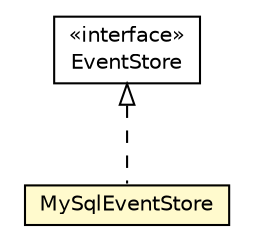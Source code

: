 #!/usr/local/bin/dot
#
# Class diagram 
# Generated by UMLGraph version R5_6_6-8-g8d7759 (http://www.umlgraph.org/)
#

digraph G {
	edge [fontname="Helvetica",fontsize=10,labelfontname="Helvetica",labelfontsize=10];
	node [fontname="Helvetica",fontsize=10,shape=plaintext];
	nodesep=0.25;
	ranksep=0.5;
	// org.dayatang.domain.event.EventStore
	c68416 [label=<<table title="org.dayatang.domain.event.EventStore" border="0" cellborder="1" cellspacing="0" cellpadding="2" port="p" href="../domain/event/EventStore.html">
		<tr><td><table border="0" cellspacing="0" cellpadding="1">
<tr><td align="center" balign="center"> &#171;interface&#187; </td></tr>
<tr><td align="center" balign="center"> EventStore </td></tr>
		</table></td></tr>
		</table>>, URL="../domain/event/EventStore.html", fontname="Helvetica", fontcolor="black", fontsize=10.0];
	// org.dayatang.mysql.MySqlEventStore
	c68527 [label=<<table title="org.dayatang.mysql.MySqlEventStore" border="0" cellborder="1" cellspacing="0" cellpadding="2" port="p" bgcolor="lemonChiffon" href="./MySqlEventStore.html">
		<tr><td><table border="0" cellspacing="0" cellpadding="1">
<tr><td align="center" balign="center"> MySqlEventStore </td></tr>
		</table></td></tr>
		</table>>, URL="./MySqlEventStore.html", fontname="Helvetica", fontcolor="black", fontsize=10.0];
	//org.dayatang.mysql.MySqlEventStore implements org.dayatang.domain.event.EventStore
	c68416:p -> c68527:p [dir=back,arrowtail=empty,style=dashed];
}

